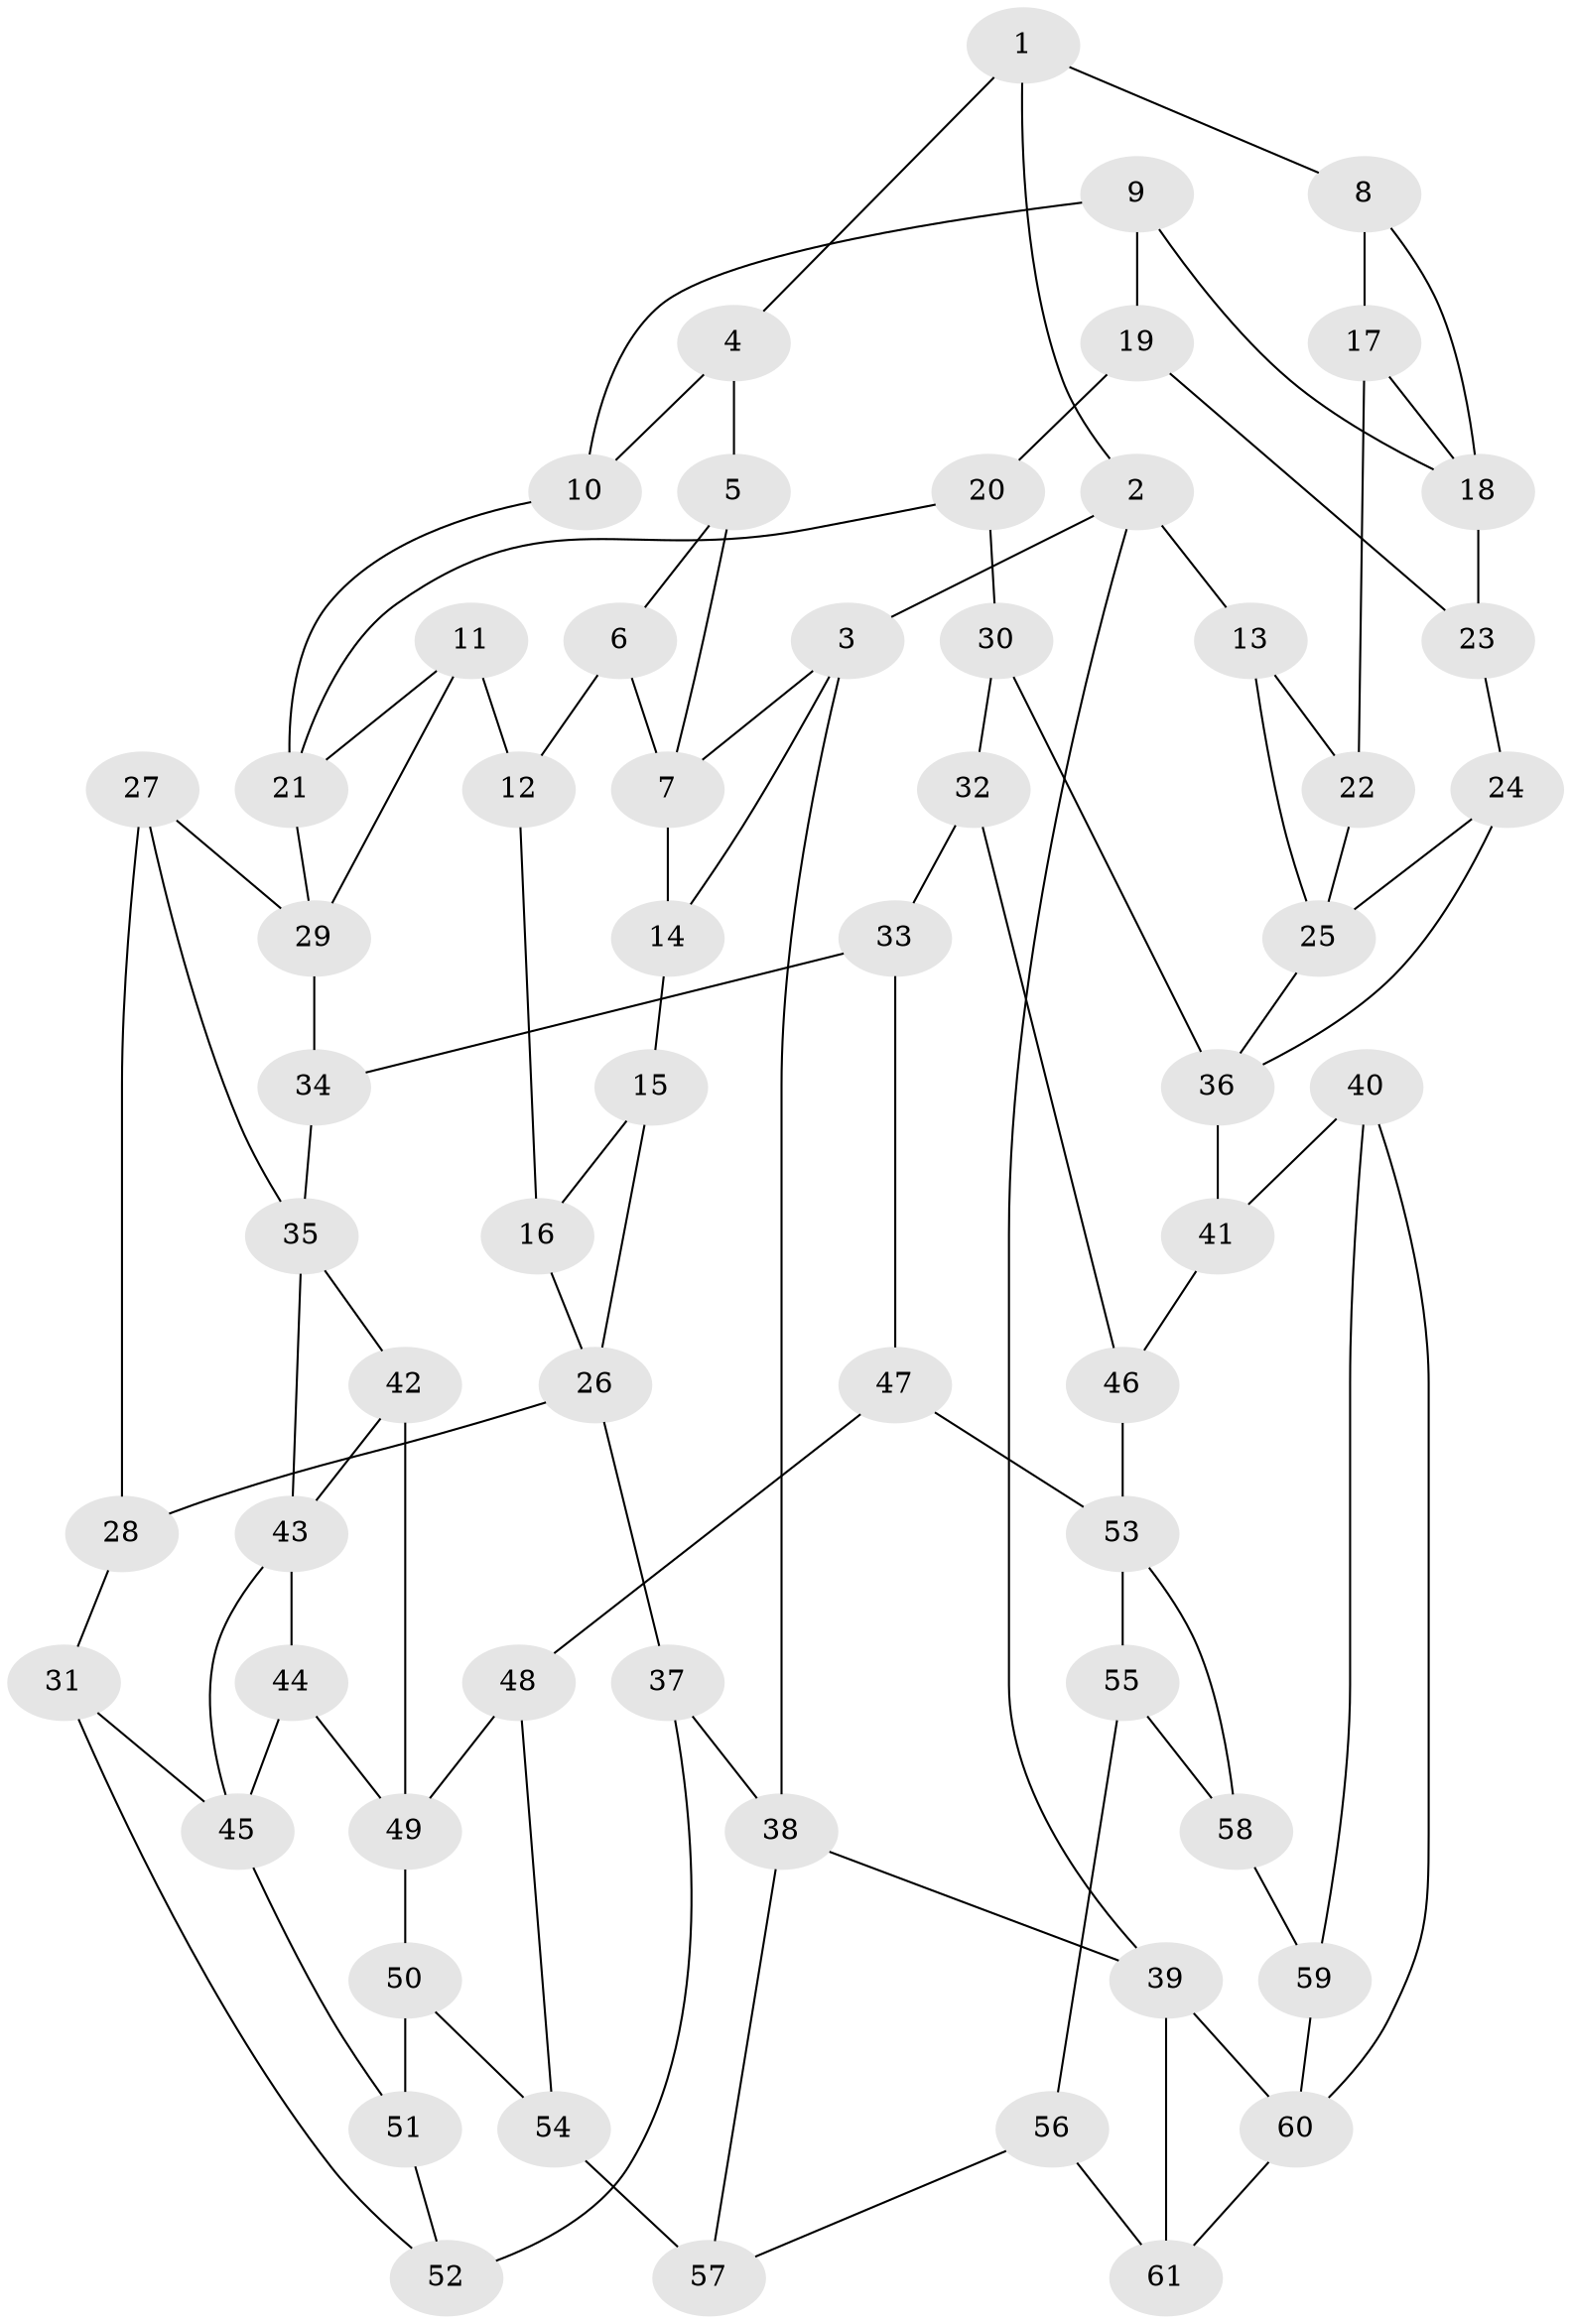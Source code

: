 // original degree distribution, {3: 0.046511627906976744, 4: 0.20930232558139536, 6: 0.23255813953488372, 5: 0.5116279069767442}
// Generated by graph-tools (version 1.1) at 2025/38/03/04/25 23:38:24]
// undirected, 61 vertices, 100 edges
graph export_dot {
  node [color=gray90,style=filled];
  1;
  2;
  3;
  4;
  5;
  6;
  7;
  8;
  9;
  10;
  11;
  12;
  13;
  14;
  15;
  16;
  17;
  18;
  19;
  20;
  21;
  22;
  23;
  24;
  25;
  26;
  27;
  28;
  29;
  30;
  31;
  32;
  33;
  34;
  35;
  36;
  37;
  38;
  39;
  40;
  41;
  42;
  43;
  44;
  45;
  46;
  47;
  48;
  49;
  50;
  51;
  52;
  53;
  54;
  55;
  56;
  57;
  58;
  59;
  60;
  61;
  1 -- 2 [weight=1.0];
  1 -- 4 [weight=1.0];
  1 -- 8 [weight=1.0];
  2 -- 3 [weight=1.0];
  2 -- 13 [weight=1.0];
  2 -- 39 [weight=1.0];
  3 -- 7 [weight=1.0];
  3 -- 14 [weight=1.0];
  3 -- 38 [weight=1.0];
  4 -- 5 [weight=1.0];
  4 -- 10 [weight=1.0];
  5 -- 6 [weight=1.0];
  5 -- 7 [weight=1.0];
  6 -- 7 [weight=1.0];
  6 -- 12 [weight=1.0];
  7 -- 14 [weight=1.0];
  8 -- 17 [weight=1.0];
  8 -- 18 [weight=1.0];
  9 -- 10 [weight=1.0];
  9 -- 18 [weight=1.0];
  9 -- 19 [weight=1.0];
  10 -- 21 [weight=1.0];
  11 -- 12 [weight=1.0];
  11 -- 21 [weight=1.0];
  11 -- 29 [weight=1.0];
  12 -- 16 [weight=1.0];
  13 -- 22 [weight=1.0];
  13 -- 25 [weight=1.0];
  14 -- 15 [weight=1.0];
  15 -- 16 [weight=1.0];
  15 -- 26 [weight=1.0];
  16 -- 26 [weight=1.0];
  17 -- 18 [weight=1.0];
  17 -- 22 [weight=2.0];
  18 -- 23 [weight=1.0];
  19 -- 20 [weight=1.0];
  19 -- 23 [weight=1.0];
  20 -- 21 [weight=1.0];
  20 -- 30 [weight=1.0];
  21 -- 29 [weight=1.0];
  22 -- 25 [weight=1.0];
  23 -- 24 [weight=1.0];
  24 -- 25 [weight=1.0];
  24 -- 36 [weight=1.0];
  25 -- 36 [weight=1.0];
  26 -- 28 [weight=1.0];
  26 -- 37 [weight=1.0];
  27 -- 28 [weight=1.0];
  27 -- 29 [weight=1.0];
  27 -- 35 [weight=1.0];
  28 -- 31 [weight=1.0];
  29 -- 34 [weight=1.0];
  30 -- 32 [weight=1.0];
  30 -- 36 [weight=1.0];
  31 -- 45 [weight=1.0];
  31 -- 52 [weight=1.0];
  32 -- 33 [weight=1.0];
  32 -- 46 [weight=1.0];
  33 -- 34 [weight=1.0];
  33 -- 47 [weight=1.0];
  34 -- 35 [weight=1.0];
  35 -- 42 [weight=1.0];
  35 -- 43 [weight=1.0];
  36 -- 41 [weight=1.0];
  37 -- 38 [weight=1.0];
  37 -- 52 [weight=2.0];
  38 -- 39 [weight=1.0];
  38 -- 57 [weight=1.0];
  39 -- 60 [weight=1.0];
  39 -- 61 [weight=1.0];
  40 -- 41 [weight=1.0];
  40 -- 59 [weight=1.0];
  40 -- 60 [weight=1.0];
  41 -- 46 [weight=1.0];
  42 -- 43 [weight=1.0];
  42 -- 49 [weight=1.0];
  43 -- 44 [weight=1.0];
  43 -- 45 [weight=1.0];
  44 -- 45 [weight=1.0];
  44 -- 49 [weight=1.0];
  45 -- 51 [weight=1.0];
  46 -- 53 [weight=1.0];
  47 -- 48 [weight=1.0];
  47 -- 53 [weight=1.0];
  48 -- 49 [weight=1.0];
  48 -- 54 [weight=1.0];
  49 -- 50 [weight=1.0];
  50 -- 51 [weight=1.0];
  50 -- 54 [weight=1.0];
  51 -- 52 [weight=1.0];
  53 -- 55 [weight=1.0];
  53 -- 58 [weight=1.0];
  54 -- 57 [weight=2.0];
  55 -- 56 [weight=1.0];
  55 -- 58 [weight=1.0];
  56 -- 57 [weight=1.0];
  56 -- 61 [weight=1.0];
  58 -- 59 [weight=2.0];
  59 -- 60 [weight=1.0];
  60 -- 61 [weight=1.0];
}
